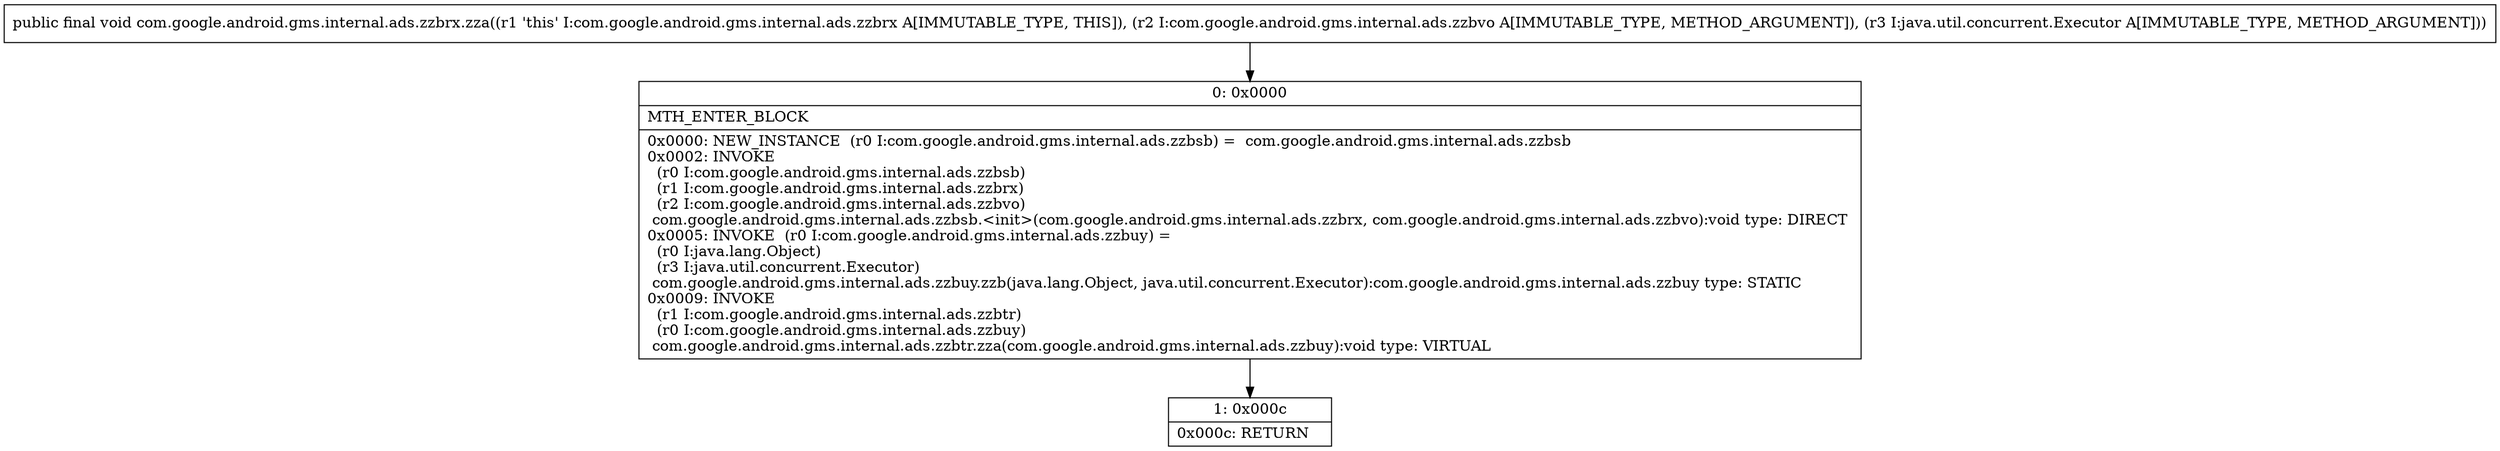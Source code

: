 digraph "CFG forcom.google.android.gms.internal.ads.zzbrx.zza(Lcom\/google\/android\/gms\/internal\/ads\/zzbvo;Ljava\/util\/concurrent\/Executor;)V" {
Node_0 [shape=record,label="{0\:\ 0x0000|MTH_ENTER_BLOCK\l|0x0000: NEW_INSTANCE  (r0 I:com.google.android.gms.internal.ads.zzbsb) =  com.google.android.gms.internal.ads.zzbsb \l0x0002: INVOKE  \l  (r0 I:com.google.android.gms.internal.ads.zzbsb)\l  (r1 I:com.google.android.gms.internal.ads.zzbrx)\l  (r2 I:com.google.android.gms.internal.ads.zzbvo)\l com.google.android.gms.internal.ads.zzbsb.\<init\>(com.google.android.gms.internal.ads.zzbrx, com.google.android.gms.internal.ads.zzbvo):void type: DIRECT \l0x0005: INVOKE  (r0 I:com.google.android.gms.internal.ads.zzbuy) = \l  (r0 I:java.lang.Object)\l  (r3 I:java.util.concurrent.Executor)\l com.google.android.gms.internal.ads.zzbuy.zzb(java.lang.Object, java.util.concurrent.Executor):com.google.android.gms.internal.ads.zzbuy type: STATIC \l0x0009: INVOKE  \l  (r1 I:com.google.android.gms.internal.ads.zzbtr)\l  (r0 I:com.google.android.gms.internal.ads.zzbuy)\l com.google.android.gms.internal.ads.zzbtr.zza(com.google.android.gms.internal.ads.zzbuy):void type: VIRTUAL \l}"];
Node_1 [shape=record,label="{1\:\ 0x000c|0x000c: RETURN   \l}"];
MethodNode[shape=record,label="{public final void com.google.android.gms.internal.ads.zzbrx.zza((r1 'this' I:com.google.android.gms.internal.ads.zzbrx A[IMMUTABLE_TYPE, THIS]), (r2 I:com.google.android.gms.internal.ads.zzbvo A[IMMUTABLE_TYPE, METHOD_ARGUMENT]), (r3 I:java.util.concurrent.Executor A[IMMUTABLE_TYPE, METHOD_ARGUMENT])) }"];
MethodNode -> Node_0;
Node_0 -> Node_1;
}


